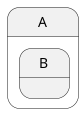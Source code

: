 {
  "sha1": "mnusvzt5rf8s9i8vdy54b17hso3y9yx",
  "insertion": {
    "when": "2024-10-21T20:53:10.676Z",
    "url": "https://github.com/plantuml/plantuml/issues/1476",
    "user": "plantuml@gmail.com"
  }
}
@startuml
state A {
    state B
}
@enduml
